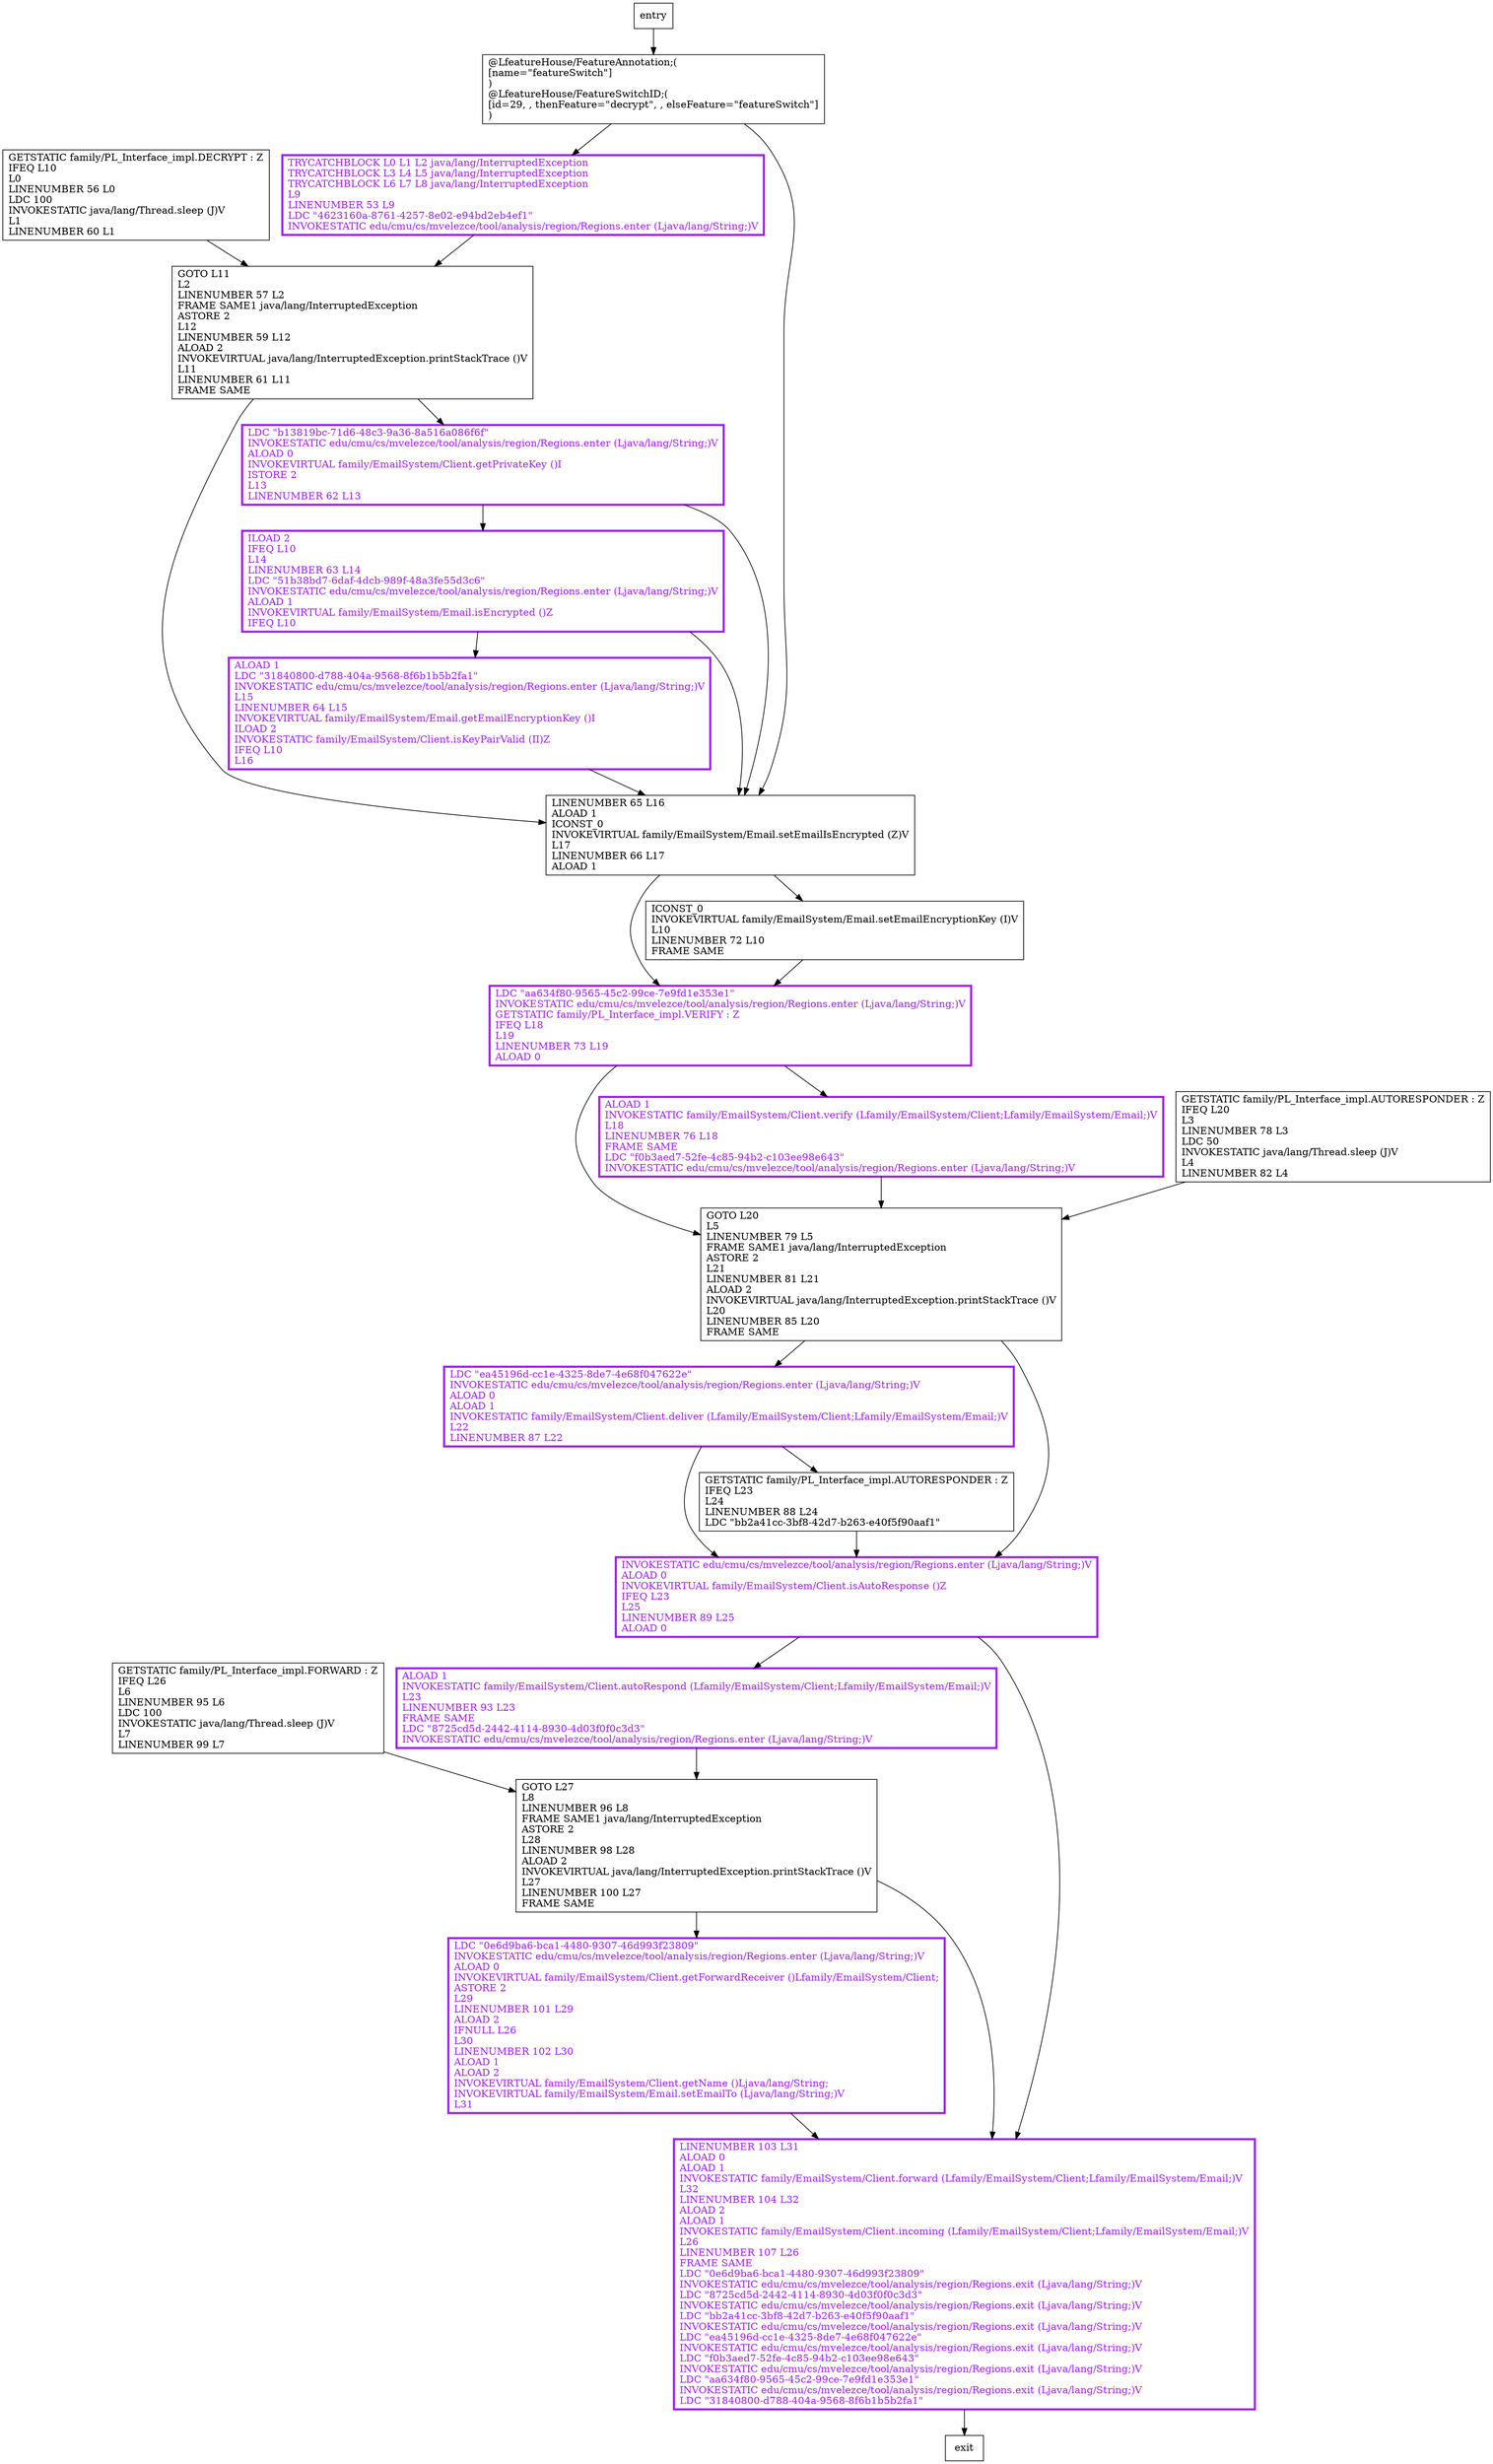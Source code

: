 digraph incoming {
node [shape=record];
1268858861 [label="GOTO L20\lL5\lLINENUMBER 79 L5\lFRAME SAME1 java/lang/InterruptedException\lASTORE 2\lL21\lLINENUMBER 81 L21\lALOAD 2\lINVOKEVIRTUAL java/lang/InterruptedException.printStackTrace ()V\lL20\lLINENUMBER 85 L20\lFRAME SAME\l"];
2129964267 [label="LDC \"0e6d9ba6-bca1-4480-9307-46d993f23809\"\lINVOKESTATIC edu/cmu/cs/mvelezce/tool/analysis/region/Regions.enter (Ljava/lang/String;)V\lALOAD 0\lINVOKEVIRTUAL family/EmailSystem/Client.getForwardReceiver ()Lfamily/EmailSystem/Client;\lASTORE 2\lL29\lLINENUMBER 101 L29\lALOAD 2\lIFNULL L26\lL30\lLINENUMBER 102 L30\lALOAD 1\lALOAD 2\lINVOKEVIRTUAL family/EmailSystem/Client.getName ()Ljava/lang/String;\lINVOKEVIRTUAL family/EmailSystem/Email.setEmailTo (Ljava/lang/String;)V\lL31\l"];
986875962 [label="ALOAD 1\lLDC \"31840800-d788-404a-9568-8f6b1b5b2fa1\"\lINVOKESTATIC edu/cmu/cs/mvelezce/tool/analysis/region/Regions.enter (Ljava/lang/String;)V\lL15\lLINENUMBER 64 L15\lINVOKEVIRTUAL family/EmailSystem/Email.getEmailEncryptionKey ()I\lILOAD 2\lINVOKESTATIC family/EmailSystem/Client.isKeyPairValid (II)Z\lIFEQ L10\lL16\l"];
826553984 [label="LDC \"ea45196d-cc1e-4325-8de7-4e68f047622e\"\lINVOKESTATIC edu/cmu/cs/mvelezce/tool/analysis/region/Regions.enter (Ljava/lang/String;)V\lALOAD 0\lALOAD 1\lINVOKESTATIC family/EmailSystem/Client.deliver (Lfamily/EmailSystem/Client;Lfamily/EmailSystem/Email;)V\lL22\lLINENUMBER 87 L22\l"];
142147250 [label="ALOAD 1\lINVOKESTATIC family/EmailSystem/Client.autoRespond (Lfamily/EmailSystem/Client;Lfamily/EmailSystem/Email;)V\lL23\lLINENUMBER 93 L23\lFRAME SAME\lLDC \"8725cd5d-2442-4114-8930-4d03f0f0c3d3\"\lINVOKESTATIC edu/cmu/cs/mvelezce/tool/analysis/region/Regions.enter (Ljava/lang/String;)V\l"];
1477752059 [label="LDC \"aa634f80-9565-45c2-99ce-7e9fd1e353e1\"\lINVOKESTATIC edu/cmu/cs/mvelezce/tool/analysis/region/Regions.enter (Ljava/lang/String;)V\lGETSTATIC family/PL_Interface_impl.VERIFY : Z\lIFEQ L18\lL19\lLINENUMBER 73 L19\lALOAD 0\l"];
1943548225 [label="INVOKESTATIC edu/cmu/cs/mvelezce/tool/analysis/region/Regions.enter (Ljava/lang/String;)V\lALOAD 0\lINVOKEVIRTUAL family/EmailSystem/Client.isAutoResponse ()Z\lIFEQ L23\lL25\lLINENUMBER 89 L25\lALOAD 0\l"];
64761620 [label="GETSTATIC family/PL_Interface_impl.DECRYPT : Z\lIFEQ L10\lL0\lLINENUMBER 56 L0\lLDC 100\lINVOKESTATIC java/lang/Thread.sleep (J)V\lL1\lLINENUMBER 60 L1\l"];
404240651 [label="GOTO L27\lL8\lLINENUMBER 96 L8\lFRAME SAME1 java/lang/InterruptedException\lASTORE 2\lL28\lLINENUMBER 98 L28\lALOAD 2\lINVOKEVIRTUAL java/lang/InterruptedException.printStackTrace ()V\lL27\lLINENUMBER 100 L27\lFRAME SAME\l"];
560565850 [label="GOTO L11\lL2\lLINENUMBER 57 L2\lFRAME SAME1 java/lang/InterruptedException\lASTORE 2\lL12\lLINENUMBER 59 L12\lALOAD 2\lINVOKEVIRTUAL java/lang/InterruptedException.printStackTrace ()V\lL11\lLINENUMBER 61 L11\lFRAME SAME\l"];
424504 [label="GETSTATIC family/PL_Interface_impl.FORWARD : Z\lIFEQ L26\lL6\lLINENUMBER 95 L6\lLDC 100\lINVOKESTATIC java/lang/Thread.sleep (J)V\lL7\lLINENUMBER 99 L7\l"];
1462028250 [label="ILOAD 2\lIFEQ L10\lL14\lLINENUMBER 63 L14\lLDC \"51b38bd7-6daf-4dcb-989f-48a3fe55d3c6\"\lINVOKESTATIC edu/cmu/cs/mvelezce/tool/analysis/region/Regions.enter (Ljava/lang/String;)V\lALOAD 1\lINVOKEVIRTUAL family/EmailSystem/Email.isEncrypted ()Z\lIFEQ L10\l"];
197470785 [label="@LfeatureHouse/FeatureAnnotation;(\l[name=\"featureSwitch\"]\l)\l@LfeatureHouse/FeatureSwitchID;(\l[id=29, , thenFeature=\"decrypt\", , elseFeature=\"featureSwitch\"]\l)\l"];
1696394747 [label="ALOAD 1\lINVOKESTATIC family/EmailSystem/Client.verify (Lfamily/EmailSystem/Client;Lfamily/EmailSystem/Email;)V\lL18\lLINENUMBER 76 L18\lFRAME SAME\lLDC \"f0b3aed7-52fe-4c85-94b2-c103ee98e643\"\lINVOKESTATIC edu/cmu/cs/mvelezce/tool/analysis/region/Regions.enter (Ljava/lang/String;)V\l"];
416427727 [label="GETSTATIC family/PL_Interface_impl.AUTORESPONDER : Z\lIFEQ L20\lL3\lLINENUMBER 78 L3\lLDC 50\lINVOKESTATIC java/lang/Thread.sleep (J)V\lL4\lLINENUMBER 82 L4\l"];
167018904 [label="LINENUMBER 65 L16\lALOAD 1\lICONST_0\lINVOKEVIRTUAL family/EmailSystem/Email.setEmailIsEncrypted (Z)V\lL17\lLINENUMBER 66 L17\lALOAD 1\l"];
780764854 [label="LDC \"b13819bc-71d6-48c3-9a36-8a516a086f6f\"\lINVOKESTATIC edu/cmu/cs/mvelezce/tool/analysis/region/Regions.enter (Ljava/lang/String;)V\lALOAD 0\lINVOKEVIRTUAL family/EmailSystem/Client.getPrivateKey ()I\lISTORE 2\lL13\lLINENUMBER 62 L13\l"];
986326393 [label="ICONST_0\lINVOKEVIRTUAL family/EmailSystem/Email.setEmailEncryptionKey (I)V\lL10\lLINENUMBER 72 L10\lFRAME SAME\l"];
859137638 [label="GETSTATIC family/PL_Interface_impl.AUTORESPONDER : Z\lIFEQ L23\lL24\lLINENUMBER 88 L24\lLDC \"bb2a41cc-3bf8-42d7-b263-e40f5f90aaf1\"\l"];
1444280365 [label="TRYCATCHBLOCK L0 L1 L2 java/lang/InterruptedException\lTRYCATCHBLOCK L3 L4 L5 java/lang/InterruptedException\lTRYCATCHBLOCK L6 L7 L8 java/lang/InterruptedException\lL9\lLINENUMBER 53 L9\lLDC \"4623160a-8761-4257-8e02-e94bd2eb4ef1\"\lINVOKESTATIC edu/cmu/cs/mvelezce/tool/analysis/region/Regions.enter (Ljava/lang/String;)V\l"];
983073433 [label="LINENUMBER 103 L31\lALOAD 0\lALOAD 1\lINVOKESTATIC family/EmailSystem/Client.forward (Lfamily/EmailSystem/Client;Lfamily/EmailSystem/Email;)V\lL32\lLINENUMBER 104 L32\lALOAD 2\lALOAD 1\lINVOKESTATIC family/EmailSystem/Client.incoming (Lfamily/EmailSystem/Client;Lfamily/EmailSystem/Email;)V\lL26\lLINENUMBER 107 L26\lFRAME SAME\lLDC \"0e6d9ba6-bca1-4480-9307-46d993f23809\"\lINVOKESTATIC edu/cmu/cs/mvelezce/tool/analysis/region/Regions.exit (Ljava/lang/String;)V\lLDC \"8725cd5d-2442-4114-8930-4d03f0f0c3d3\"\lINVOKESTATIC edu/cmu/cs/mvelezce/tool/analysis/region/Regions.exit (Ljava/lang/String;)V\lLDC \"bb2a41cc-3bf8-42d7-b263-e40f5f90aaf1\"\lINVOKESTATIC edu/cmu/cs/mvelezce/tool/analysis/region/Regions.exit (Ljava/lang/String;)V\lLDC \"ea45196d-cc1e-4325-8de7-4e68f047622e\"\lINVOKESTATIC edu/cmu/cs/mvelezce/tool/analysis/region/Regions.exit (Ljava/lang/String;)V\lLDC \"f0b3aed7-52fe-4c85-94b2-c103ee98e643\"\lINVOKESTATIC edu/cmu/cs/mvelezce/tool/analysis/region/Regions.exit (Ljava/lang/String;)V\lLDC \"aa634f80-9565-45c2-99ce-7e9fd1e353e1\"\lINVOKESTATIC edu/cmu/cs/mvelezce/tool/analysis/region/Regions.exit (Ljava/lang/String;)V\lLDC \"31840800-d788-404a-9568-8f6b1b5b2fa1\"\l"];
entry;
exit;
1268858861 -> 826553984;
1268858861 -> 1943548225;
2129964267 -> 983073433;
986875962 -> 167018904;
826553984 -> 1943548225;
826553984 -> 859137638;
142147250 -> 404240651;
1477752059 -> 1268858861;
1477752059 -> 1696394747;
1943548225 -> 142147250;
1943548225 -> 983073433;
64761620 -> 560565850;
entry -> 197470785;
404240651 -> 2129964267;
404240651 -> 983073433;
560565850 -> 167018904;
560565850 -> 780764854;
424504 -> 404240651;
1462028250 -> 986875962;
1462028250 -> 167018904;
197470785 -> 167018904;
197470785 -> 1444280365;
1696394747 -> 1268858861;
416427727 -> 1268858861;
167018904 -> 1477752059;
167018904 -> 986326393;
780764854 -> 1462028250;
780764854 -> 167018904;
986326393 -> 1477752059;
859137638 -> 1943548225;
1444280365 -> 560565850;
983073433 -> exit;
2129964267[fontcolor="purple", penwidth=3, color="purple"];
986875962[fontcolor="purple", penwidth=3, color="purple"];
826553984[fontcolor="purple", penwidth=3, color="purple"];
142147250[fontcolor="purple", penwidth=3, color="purple"];
1462028250[fontcolor="purple", penwidth=3, color="purple"];
1477752059[fontcolor="purple", penwidth=3, color="purple"];
1696394747[fontcolor="purple", penwidth=3, color="purple"];
1943548225[fontcolor="purple", penwidth=3, color="purple"];
780764854[fontcolor="purple", penwidth=3, color="purple"];
1444280365[fontcolor="purple", penwidth=3, color="purple"];
983073433[fontcolor="purple", penwidth=3, color="purple"];
}
